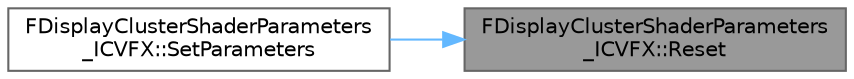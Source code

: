 digraph "FDisplayClusterShaderParameters_ICVFX::Reset"
{
 // INTERACTIVE_SVG=YES
 // LATEX_PDF_SIZE
  bgcolor="transparent";
  edge [fontname=Helvetica,fontsize=10,labelfontname=Helvetica,labelfontsize=10];
  node [fontname=Helvetica,fontsize=10,shape=box,height=0.2,width=0.4];
  rankdir="RL";
  Node1 [id="Node000001",label="FDisplayClusterShaderParameters\l_ICVFX::Reset",height=0.2,width=0.4,color="gray40", fillcolor="grey60", style="filled", fontcolor="black",tooltip=" "];
  Node1 -> Node2 [id="edge1_Node000001_Node000002",dir="back",color="steelblue1",style="solid",tooltip=" "];
  Node2 [id="Node000002",label="FDisplayClusterShaderParameters\l_ICVFX::SetParameters",height=0.2,width=0.4,color="grey40", fillcolor="white", style="filled",URL="$d1/d80/classFDisplayClusterShaderParameters__ICVFX.html#a6c75218a6a7bd9078fa0760a37318e74",tooltip=" "];
}
